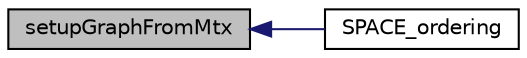 digraph "setupGraphFromMtx"
{
  edge [fontname="Helvetica",fontsize="10",labelfontname="Helvetica",labelfontsize="10"];
  node [fontname="Helvetica",fontsize="10",shape=record];
  rankdir="LR";
  Node47 [label="setupGraphFromMtx",height=0.2,width=0.4,color="black", fillcolor="grey75", style="filled", fontcolor="black"];
  Node47 -> Node48 [dir="back",color="midnightblue",fontsize="10",style="solid",fontname="Helvetica"];
  Node48 [label="SPACE_ordering",height=0.2,width=0.4,color="black", fillcolor="white", style="filled",URL="$dd/dda/interface_8c.html#a37392f08679fbffe2f7887929c8c2283"];
}
